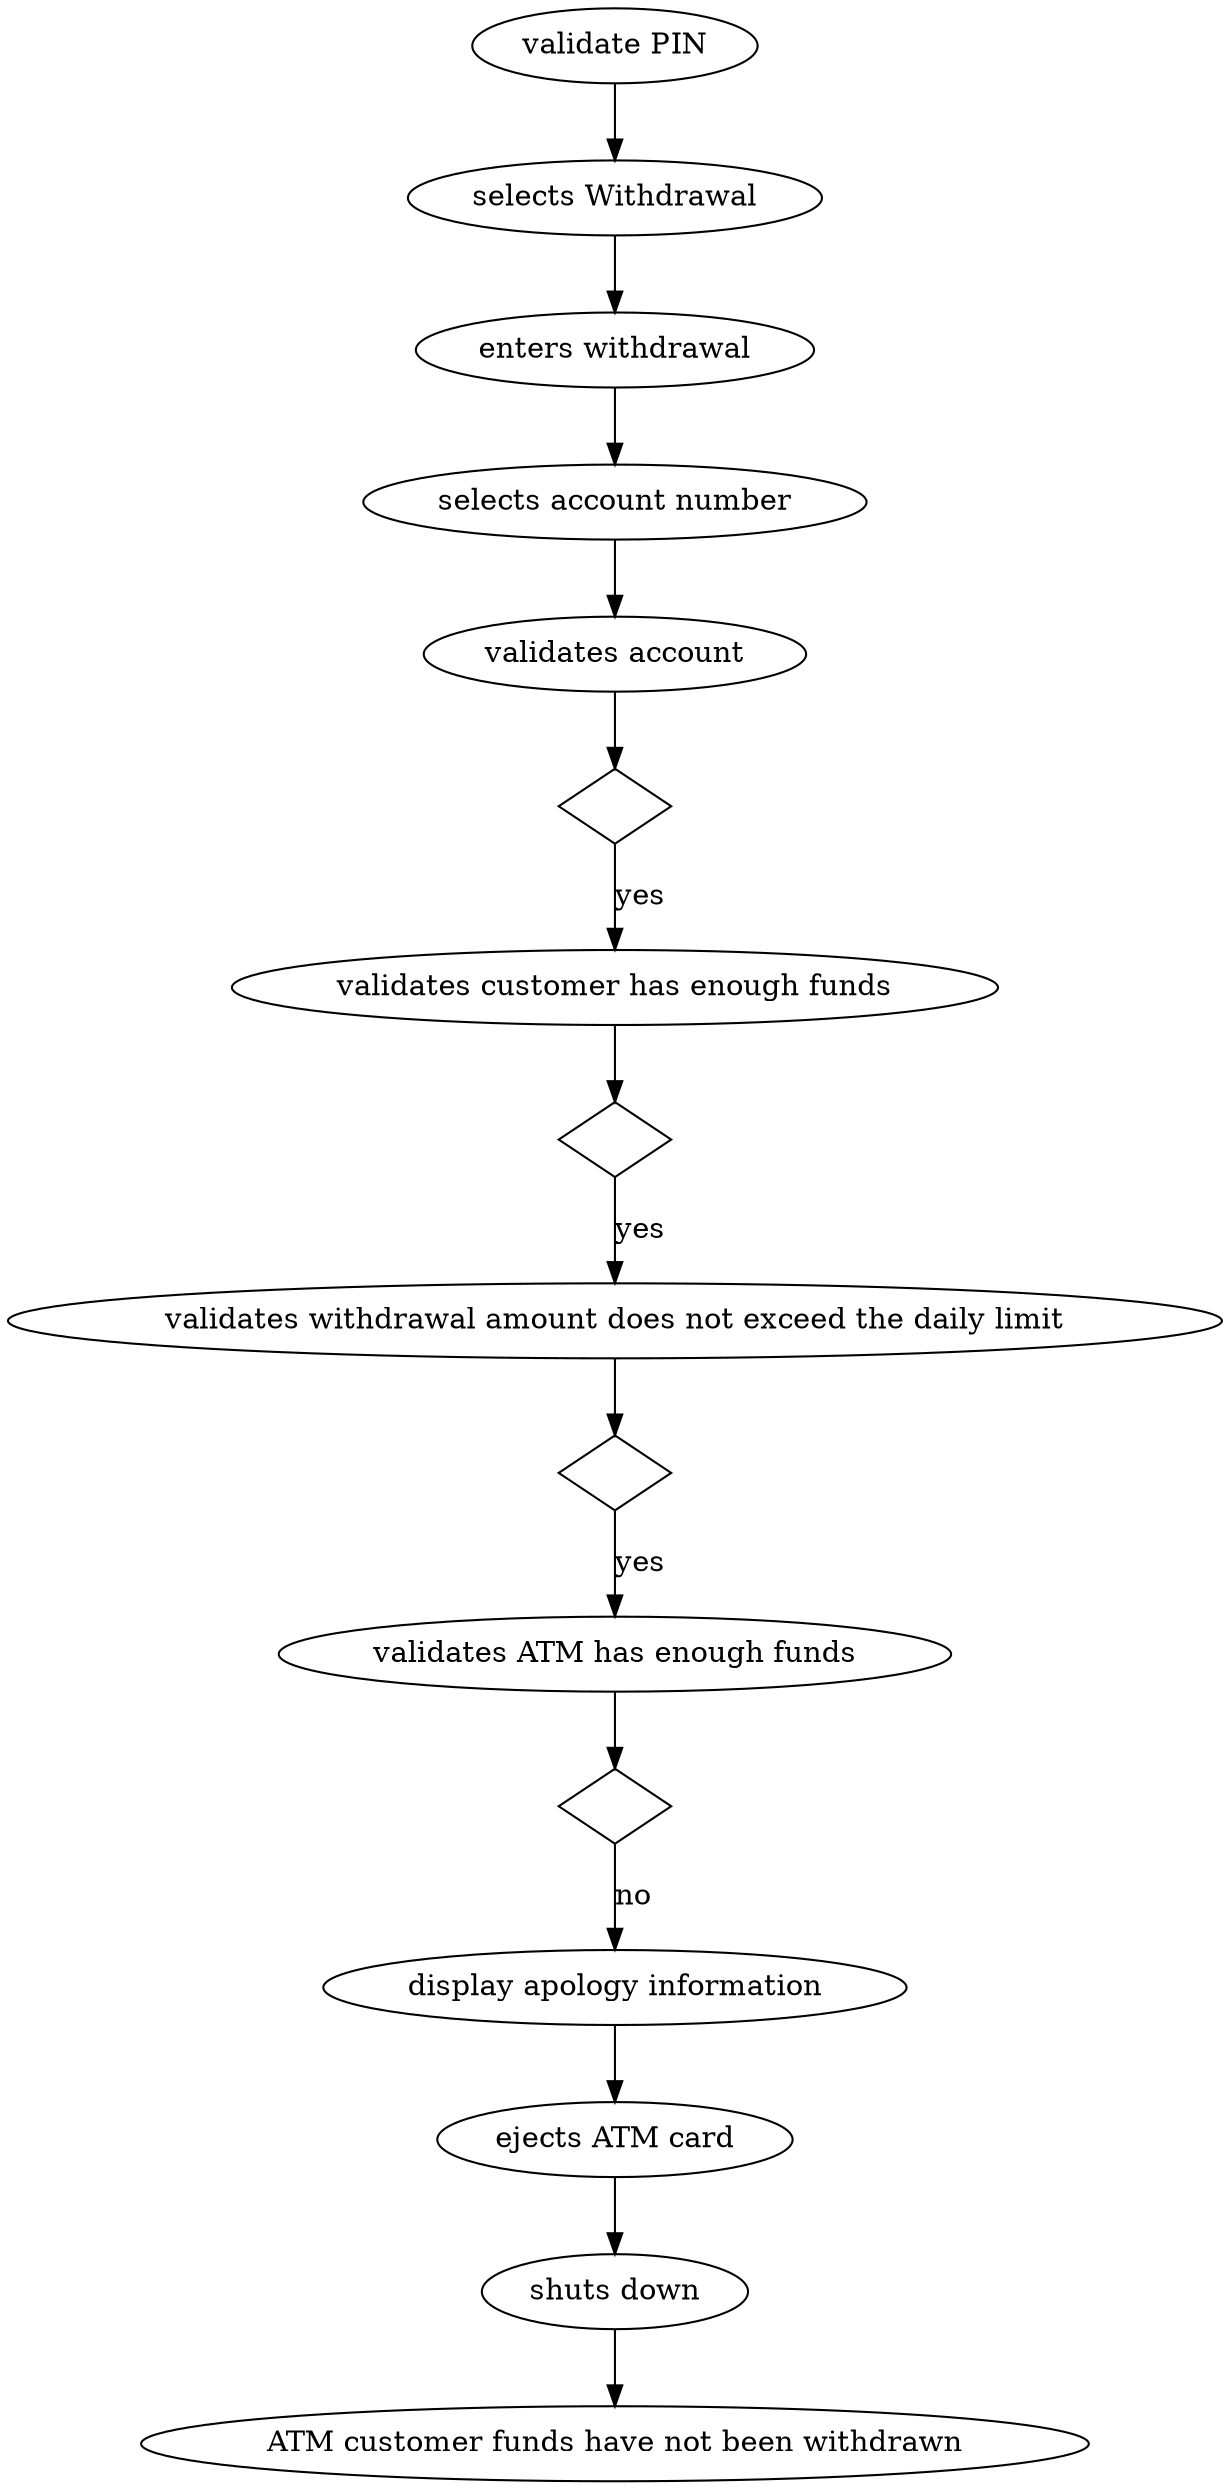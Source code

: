 digraph{
name= "withdraw Fund"
	0 [type = "Pre" , label = "validate PIN"]
	1 [type = "customer" , label = "selects Withdrawal"]
	2 [type = "customer" , label = "enters withdrawal"]
	3 [type = "customer" , label = "selects account number"]
	4 [type = "System" , label = "validates account"]
	5 [type = "C" , label = "",shape=diamond]
	6 [type = "System" , label = "validates customer has enough funds"]
	7 [type = "C" , label = "",shape=diamond]
	8 [type = "System" , label = "validates withdrawal amount does not exceed the daily limit"]
	9 [type = "C" , label = "",shape=diamond]
	10 [type = "System" , label = "validates ATM has enough funds"]
	11 [type = "C" , label = "",shape=diamond]
	12 [type = "System",label = "display apology information"]
	13 [type = "System" , label = "ejects ATM card"]
	14 [type = "System" , label = "shuts down"]
	15 [type = "Post" , label = "ATM customer funds have not been withdrawn"]

	0->1[type = "D",label = ""]
	1->2[type = "D",label = ""]
	2->3[type = "D",label = ""]
	3->4[type = "D",label = ""]
	4->5[type = "D",label = ""]
	5->6[type = "C",label = "yes"]
	6->7[type = "D",label = ""]
	7->8[type = "C",label = "yes"]
	8->9[type = "D",label = ""]
	9->10[type = "C",label = "yes"]
	10->11[type = "D",label = ""]
	11->12[type = "C",label = "no"]
	12->13[type = "D",label = ""]
	13->14[type = "D",label = ""]
	14->15[type = "D",label = ""]

}
